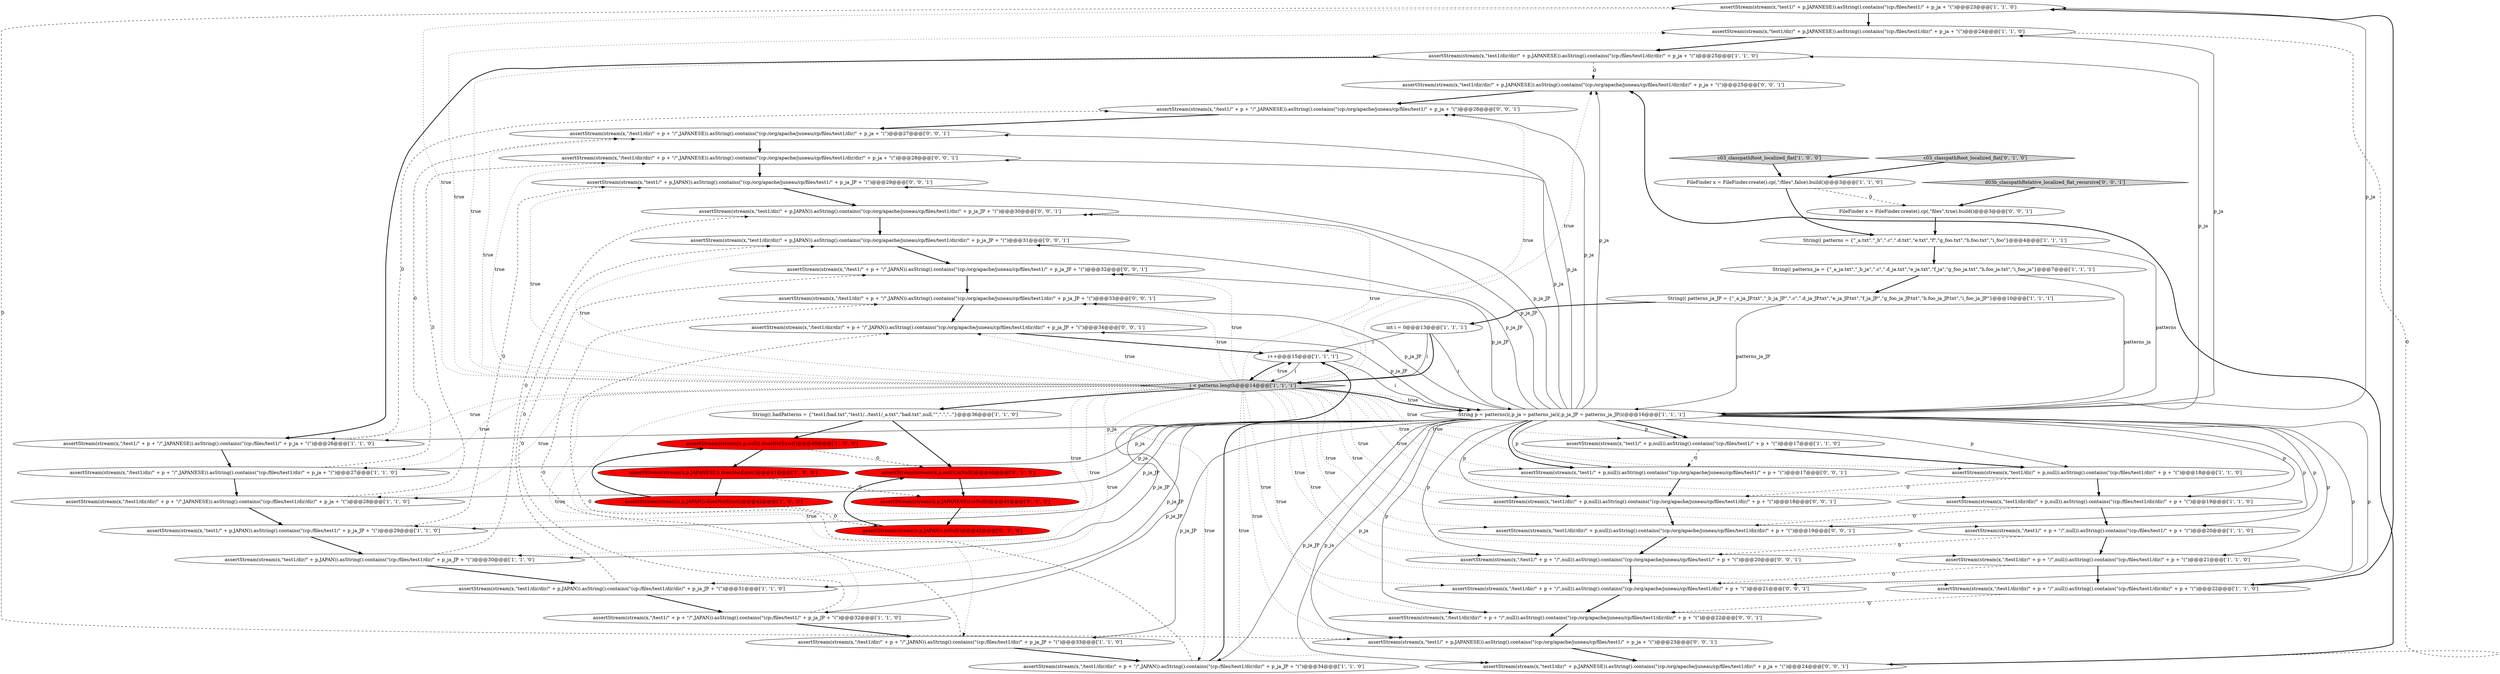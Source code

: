 digraph {
5 [style = filled, label = "assertStream(stream(x,\"test1/\" + p,JAPANESE)).asString().contains(\"(cp:/files/test1/\" + p_ja + \"(\")@@@23@@@['1', '1', '0']", fillcolor = white, shape = ellipse image = "AAA0AAABBB1BBB"];
30 [style = filled, label = "String(( patterns_ja_JP = {\"_a_ja_JP.txt\",\"_b_ja_JP\",\".c\",\".d_ja_JP.txt\",\"e_ja_JP.txt\",\"f_ja_JP\",\"g_foo_ja_JP.txt\",\"h.foo_ja_JP.txt\",\"i_foo_ja_JP\"}@@@10@@@['1', '1', '1']", fillcolor = white, shape = ellipse image = "AAA0AAABBB1BBB"];
8 [style = filled, label = "c03_classpathRoot_localized_flat['1', '0', '0']", fillcolor = lightgray, shape = diamond image = "AAA0AAABBB1BBB"];
13 [style = filled, label = "i < patterns.length@@@14@@@['1', '1', '1']", fillcolor = lightgray, shape = diamond image = "AAA0AAABBB1BBB"];
23 [style = filled, label = "assertStream(stream(x,\"/test1/dir/\" + p + \"/\",JAPANESE)).asString().contains(\"(cp:/files/test1/dir/\" + p_ja + \"(\")@@@27@@@['1', '1', '0']", fillcolor = white, shape = ellipse image = "AAA0AAABBB1BBB"];
40 [style = filled, label = "assertStream(stream(x,\"/test1/\" + p + \"/\",JAPAN)).asString().contains(\"(cp:/org/apache/juneau/cp/files/test1/\" + p_ja_JP + \"(\")@@@32@@@['0', '0', '1']", fillcolor = white, shape = ellipse image = "AAA0AAABBB3BBB"];
0 [style = filled, label = "assertStream(stream(x,\"/test1/dir/\" + p + \"/\",JAPAN)).asString().contains(\"(cp:/files/test1/dir/\" + p_ja_JP + \"(\")@@@33@@@['1', '1', '0']", fillcolor = white, shape = ellipse image = "AAA0AAABBB1BBB"];
17 [style = filled, label = "String p = patterns(i(,p_ja = patterns_ja(i(,p_ja_JP = patterns_ja_JP(i(@@@16@@@['1', '1', '1']", fillcolor = white, shape = ellipse image = "AAA0AAABBB1BBB"];
26 [style = filled, label = "String(( patterns_ja = {\"_a_ja.txt\",\"_b_ja\",\".c\",\".d_ja.txt\",\"e_ja.txt\",\"f_ja\",\"g_foo_ja.txt\",\"h.foo_ja.txt\",\"i_foo_ja\"}@@@7@@@['1', '1', '1']", fillcolor = white, shape = ellipse image = "AAA0AAABBB1BBB"];
43 [style = filled, label = "d03b_classpathRelative_localized_flat_recursive['0', '0', '1']", fillcolor = lightgray, shape = diamond image = "AAA0AAABBB3BBB"];
20 [style = filled, label = "assertStream(stream(x,\"test1/dir/dir/\" + p,null)).asString().contains(\"(cp:/files/test1/dir/dir/\" + p + \"(\")@@@19@@@['1', '1', '0']", fillcolor = white, shape = ellipse image = "AAA0AAABBB1BBB"];
1 [style = filled, label = "assertStream(stream(x,\"test1/dir/dir/\" + p,JAPAN)).asString().contains(\"(cp:/files/test1/dir/dir/\" + p_ja_JP + \"(\")@@@31@@@['1', '1', '0']", fillcolor = white, shape = ellipse image = "AAA0AAABBB1BBB"];
6 [style = filled, label = "assertStream(stream(x,\"test1/dir/\" + p,JAPANESE)).asString().contains(\"(cp:/files/test1/dir/\" + p_ja + \"(\")@@@24@@@['1', '1', '0']", fillcolor = white, shape = ellipse image = "AAA0AAABBB1BBB"];
33 [style = filled, label = "assertStream(stream(x,p,JAPAN)).isNull()@@@42@@@['0', '1', '0']", fillcolor = red, shape = ellipse image = "AAA1AAABBB2BBB"];
34 [style = filled, label = "c03_classpathRoot_localized_flat['0', '1', '0']", fillcolor = lightgray, shape = diamond image = "AAA0AAABBB2BBB"];
4 [style = filled, label = "assertStream(stream(x,\"test1/dir/\" + p,null)).asString().contains(\"(cp:/files/test1/dir/\" + p + \"(\")@@@18@@@['1', '1', '0']", fillcolor = white, shape = ellipse image = "AAA0AAABBB1BBB"];
2 [style = filled, label = "assertStream(stream(x,\"/test1/dir/\" + p + \"/\",null)).asString().contains(\"(cp:/files/test1/dir/\" + p + \"(\")@@@21@@@['1', '1', '0']", fillcolor = white, shape = ellipse image = "AAA0AAABBB1BBB"];
14 [style = filled, label = "assertStream(stream(x,p,JAPANESE)).doesNotExist()@@@41@@@['1', '0', '0']", fillcolor = red, shape = ellipse image = "AAA1AAABBB1BBB"];
44 [style = filled, label = "assertStream(stream(x,\"/test1/\" + p + \"/\",null)).asString().contains(\"(cp:/org/apache/juneau/cp/files/test1/\" + p + \"(\")@@@20@@@['0', '0', '1']", fillcolor = white, shape = ellipse image = "AAA0AAABBB3BBB"];
29 [style = filled, label = "assertStream(stream(x,\"/test1/dir/dir/\" + p + \"/\",null)).asString().contains(\"(cp:/files/test1/dir/dir/\" + p + \"(\")@@@22@@@['1', '1', '0']", fillcolor = white, shape = ellipse image = "AAA0AAABBB1BBB"];
7 [style = filled, label = "assertStream(stream(x,\"test1/dir/dir/\" + p,JAPANESE)).asString().contains(\"(cp:/files/test1/dir/dir/\" + p_ja + \"(\")@@@25@@@['1', '1', '0']", fillcolor = white, shape = ellipse image = "AAA0AAABBB1BBB"];
19 [style = filled, label = "assertStream(stream(x,\"/test1/dir/dir/\" + p + \"/\",JAPAN)).asString().contains(\"(cp:/files/test1/dir/dir/\" + p_ja_JP + \"(\")@@@34@@@['1', '1', '0']", fillcolor = white, shape = ellipse image = "AAA0AAABBB1BBB"];
51 [style = filled, label = "assertStream(stream(x,\"test1/dir/\" + p,JAPAN)).asString().contains(\"(cp:/org/apache/juneau/cp/files/test1/dir/\" + p_ja_JP + \"(\")@@@30@@@['0', '0', '1']", fillcolor = white, shape = ellipse image = "AAA0AAABBB3BBB"];
11 [style = filled, label = "String(( badPatterns = {\"test1/bad.txt\",\"test1/../test1/_a.txt\",\"bad.txt\",null,\"\",\".\",\"..\"}@@@36@@@['1', '1', '0']", fillcolor = white, shape = ellipse image = "AAA0AAABBB1BBB"];
21 [style = filled, label = "assertStream(stream(x,p,JAPAN)).doesNotExist()@@@42@@@['1', '0', '0']", fillcolor = red, shape = ellipse image = "AAA1AAABBB1BBB"];
12 [style = filled, label = "String(( patterns = {\"_a.txt\",\"_b\",\".c\",\".d.txt\",\"e.txt\",\"f\",\"g_foo.txt\",\"h.foo.txt\",\"i_foo\"}@@@4@@@['1', '1', '1']", fillcolor = white, shape = ellipse image = "AAA0AAABBB1BBB"];
27 [style = filled, label = "assertStream(stream(x,\"/test1/\" + p + \"/\",null)).asString().contains(\"(cp:/files/test1/\" + p + \"(\")@@@20@@@['1', '1', '0']", fillcolor = white, shape = ellipse image = "AAA0AAABBB1BBB"];
39 [style = filled, label = "assertStream(stream(x,\"test1/dir/dir/\" + p,JAPAN)).asString().contains(\"(cp:/org/apache/juneau/cp/files/test1/dir/dir/\" + p_ja_JP + \"(\")@@@31@@@['0', '0', '1']", fillcolor = white, shape = ellipse image = "AAA0AAABBB3BBB"];
46 [style = filled, label = "assertStream(stream(x,\"/test1/dir/\" + p + \"/\",JAPANESE)).asString().contains(\"(cp:/org/apache/juneau/cp/files/test1/dir/\" + p_ja + \"(\")@@@27@@@['0', '0', '1']", fillcolor = white, shape = ellipse image = "AAA0AAABBB3BBB"];
45 [style = filled, label = "assertStream(stream(x,\"/test1/dir/dir/\" + p + \"/\",JAPANESE)).asString().contains(\"(cp:/org/apache/juneau/cp/files/test1/dir/dir/\" + p_ja + \"(\")@@@28@@@['0', '0', '1']", fillcolor = white, shape = ellipse image = "AAA0AAABBB3BBB"];
18 [style = filled, label = "assertStream(stream(x,\"/test1/dir/dir/\" + p + \"/\",JAPANESE)).asString().contains(\"(cp:/files/test1/dir/dir/\" + p_ja + \"(\")@@@28@@@['1', '1', '0']", fillcolor = white, shape = ellipse image = "AAA0AAABBB1BBB"];
9 [style = filled, label = "assertStream(stream(x,\"/test1/\" + p + \"/\",JAPAN)).asString().contains(\"(cp:/files/test1/\" + p_ja_JP + \"(\")@@@32@@@['1', '1', '0']", fillcolor = white, shape = ellipse image = "AAA0AAABBB1BBB"];
41 [style = filled, label = "assertStream(stream(x,\"test1/dir/dir/\" + p,JAPANESE)).asString().contains(\"(cp:/org/apache/juneau/cp/files/test1/dir/dir/\" + p_ja + \"(\")@@@25@@@['0', '0', '1']", fillcolor = white, shape = ellipse image = "AAA0AAABBB3BBB"];
49 [style = filled, label = "assertStream(stream(x,\"/test1/dir/\" + p + \"/\",null)).asString().contains(\"(cp:/org/apache/juneau/cp/files/test1/dir/\" + p + \"(\")@@@21@@@['0', '0', '1']", fillcolor = white, shape = ellipse image = "AAA0AAABBB3BBB"];
37 [style = filled, label = "assertStream(stream(x,\"/test1/dir/\" + p + \"/\",JAPAN)).asString().contains(\"(cp:/org/apache/juneau/cp/files/test1/dir/\" + p_ja_JP + \"(\")@@@33@@@['0', '0', '1']", fillcolor = white, shape = ellipse image = "AAA0AAABBB3BBB"];
16 [style = filled, label = "assertStream(stream(x,\"/test1/\" + p + \"/\",JAPANESE)).asString().contains(\"(cp:/files/test1/\" + p_ja + \"(\")@@@26@@@['1', '1', '0']", fillcolor = white, shape = ellipse image = "AAA0AAABBB1BBB"];
15 [style = filled, label = "i++@@@15@@@['1', '1', '1']", fillcolor = white, shape = ellipse image = "AAA0AAABBB1BBB"];
22 [style = filled, label = "assertStream(stream(x,\"test1/\" + p,null)).asString().contains(\"(cp:/files/test1/\" + p + \"(\")@@@17@@@['1', '1', '0']", fillcolor = white, shape = ellipse image = "AAA0AAABBB1BBB"];
24 [style = filled, label = "assertStream(stream(x,\"test1/\" + p,JAPAN)).asString().contains(\"(cp:/files/test1/\" + p_ja_JP + \"(\")@@@29@@@['1', '1', '0']", fillcolor = white, shape = ellipse image = "AAA0AAABBB1BBB"];
32 [style = filled, label = "assertStream(stream(x,p,JAPANESE)).isNull()@@@41@@@['0', '1', '0']", fillcolor = red, shape = ellipse image = "AAA1AAABBB2BBB"];
52 [style = filled, label = "assertStream(stream(x,\"/test1/dir/dir/\" + p + \"/\",null)).asString().contains(\"(cp:/org/apache/juneau/cp/files/test1/dir/dir/\" + p + \"(\")@@@22@@@['0', '0', '1']", fillcolor = white, shape = ellipse image = "AAA0AAABBB3BBB"];
35 [style = filled, label = "FileFinder x = FileFinder.create().cp(,\"files\",true).build()@@@3@@@['0', '0', '1']", fillcolor = white, shape = ellipse image = "AAA0AAABBB3BBB"];
42 [style = filled, label = "assertStream(stream(x,\"test1/dir/\" + p,JAPANESE)).asString().contains(\"(cp:/org/apache/juneau/cp/files/test1/dir/\" + p_ja + \"(\")@@@24@@@['0', '0', '1']", fillcolor = white, shape = ellipse image = "AAA0AAABBB3BBB"];
31 [style = filled, label = "assertStream(stream(x,p,null)).isNull()@@@40@@@['0', '1', '0']", fillcolor = red, shape = ellipse image = "AAA1AAABBB2BBB"];
38 [style = filled, label = "assertStream(stream(x,\"/test1/dir/dir/\" + p + \"/\",JAPAN)).asString().contains(\"(cp:/org/apache/juneau/cp/files/test1/dir/dir/\" + p_ja_JP + \"(\")@@@34@@@['0', '0', '1']", fillcolor = white, shape = ellipse image = "AAA0AAABBB3BBB"];
47 [style = filled, label = "assertStream(stream(x,\"test1/dir/\" + p,null)).asString().contains(\"(cp:/org/apache/juneau/cp/files/test1/dir/\" + p + \"(\")@@@18@@@['0', '0', '1']", fillcolor = white, shape = ellipse image = "AAA0AAABBB3BBB"];
28 [style = filled, label = "assertStream(stream(x,p,null)).doesNotExist()@@@40@@@['1', '0', '0']", fillcolor = red, shape = ellipse image = "AAA1AAABBB1BBB"];
48 [style = filled, label = "assertStream(stream(x,\"test1/\" + p,null)).asString().contains(\"(cp:/org/apache/juneau/cp/files/test1/\" + p + \"(\")@@@17@@@['0', '0', '1']", fillcolor = white, shape = ellipse image = "AAA0AAABBB3BBB"];
3 [style = filled, label = "int i = 0@@@13@@@['1', '1', '1']", fillcolor = white, shape = ellipse image = "AAA0AAABBB1BBB"];
36 [style = filled, label = "assertStream(stream(x,\"test1/dir/dir/\" + p,null)).asString().contains(\"(cp:/org/apache/juneau/cp/files/test1/dir/dir/\" + p + \"(\")@@@19@@@['0', '0', '1']", fillcolor = white, shape = ellipse image = "AAA0AAABBB3BBB"];
53 [style = filled, label = "assertStream(stream(x,\"/test1/\" + p + \"/\",JAPANESE)).asString().contains(\"(cp:/org/apache/juneau/cp/files/test1/\" + p_ja + \"(\")@@@26@@@['0', '0', '1']", fillcolor = white, shape = ellipse image = "AAA0AAABBB3BBB"];
10 [style = filled, label = "FileFinder x = FileFinder.create().cp(,\"/files\",false).build()@@@3@@@['1', '1', '0']", fillcolor = white, shape = ellipse image = "AAA0AAABBB1BBB"];
25 [style = filled, label = "assertStream(stream(x,\"test1/dir/\" + p,JAPAN)).asString().contains(\"(cp:/files/test1/dir/\" + p_ja_JP + \"(\")@@@30@@@['1', '1', '0']", fillcolor = white, shape = ellipse image = "AAA0AAABBB1BBB"];
54 [style = filled, label = "assertStream(stream(x,\"test1/\" + p,JAPANESE)).asString().contains(\"(cp:/org/apache/juneau/cp/files/test1/\" + p_ja + \"(\")@@@23@@@['0', '0', '1']", fillcolor = white, shape = ellipse image = "AAA0AAABBB3BBB"];
50 [style = filled, label = "assertStream(stream(x,\"test1/\" + p,JAPAN)).asString().contains(\"(cp:/org/apache/juneau/cp/files/test1/\" + p_ja_JP + \"(\")@@@29@@@['0', '0', '1']", fillcolor = white, shape = ellipse image = "AAA0AAABBB3BBB"];
13->24 [style = dotted, label="true"];
8->10 [style = bold, label=""];
17->4 [style = solid, label="p"];
42->41 [style = bold, label=""];
17->36 [style = solid, label="p"];
13->49 [style = dotted, label="true"];
29->5 [style = bold, label=""];
25->1 [style = bold, label=""];
17->40 [style = solid, label="p_ja_JP"];
13->27 [style = dotted, label="true"];
17->41 [style = solid, label="p_ja"];
13->51 [style = dotted, label="true"];
13->41 [style = dotted, label="true"];
17->0 [style = solid, label="p_ja_JP"];
13->20 [style = dotted, label="true"];
17->16 [style = solid, label="p_ja"];
3->15 [style = solid, label="i"];
13->5 [style = dotted, label="true"];
17->46 [style = solid, label="p_ja"];
17->2 [style = solid, label="p"];
38->15 [style = bold, label=""];
17->7 [style = solid, label="p_ja"];
28->14 [style = bold, label=""];
21->28 [style = bold, label=""];
29->52 [style = dashed, label="0"];
20->27 [style = bold, label=""];
22->4 [style = bold, label=""];
17->37 [style = solid, label="p_ja_JP"];
13->17 [style = bold, label=""];
17->22 [style = solid, label="p"];
19->38 [style = dashed, label="0"];
43->35 [style = bold, label=""];
10->12 [style = bold, label=""];
37->38 [style = bold, label=""];
7->16 [style = bold, label=""];
51->39 [style = bold, label=""];
2->49 [style = dashed, label="0"];
17->38 [style = solid, label="p_ja_JP"];
13->50 [style = dotted, label="true"];
13->15 [style = dotted, label="true"];
13->37 [style = dotted, label="true"];
19->15 [style = bold, label=""];
17->1 [style = solid, label="p_ja_JP"];
27->2 [style = bold, label=""];
35->12 [style = bold, label=""];
13->4 [style = dotted, label="true"];
17->39 [style = solid, label="p_ja_JP"];
40->37 [style = bold, label=""];
13->44 [style = dotted, label="true"];
13->39 [style = dotted, label="true"];
13->9 [style = dotted, label="true"];
17->54 [style = solid, label="p_ja"];
13->6 [style = dotted, label="true"];
11->28 [style = bold, label=""];
13->17 [style = dotted, label="true"];
5->54 [style = dashed, label="0"];
15->13 [style = bold, label=""];
36->44 [style = bold, label=""];
13->25 [style = dotted, label="true"];
0->19 [style = bold, label=""];
13->36 [style = dotted, label="true"];
17->19 [style = solid, label="p_ja_JP"];
13->19 [style = dotted, label="true"];
6->42 [style = dashed, label="0"];
44->49 [style = bold, label=""];
17->25 [style = solid, label="p_ja_JP"];
17->42 [style = solid, label="p_ja"];
13->7 [style = dotted, label="true"];
18->45 [style = dashed, label="0"];
3->13 [style = solid, label="i"];
13->11 [style = bold, label=""];
17->52 [style = solid, label="p"];
13->23 [style = dotted, label="true"];
17->45 [style = solid, label="p_ja"];
41->53 [style = bold, label=""];
17->51 [style = solid, label="p_ja_JP"];
13->46 [style = dotted, label="true"];
5->6 [style = bold, label=""];
13->22 [style = dotted, label="true"];
28->31 [style = dashed, label="0"];
13->0 [style = dotted, label="true"];
17->29 [style = solid, label="p"];
13->29 [style = dotted, label="true"];
24->50 [style = dashed, label="0"];
13->40 [style = dotted, label="true"];
6->7 [style = bold, label=""];
47->36 [style = bold, label=""];
17->6 [style = solid, label="p_ja"];
14->21 [style = bold, label=""];
10->35 [style = dashed, label="0"];
52->54 [style = bold, label=""];
13->52 [style = dotted, label="true"];
13->45 [style = dotted, label="true"];
13->16 [style = dotted, label="true"];
1->39 [style = dashed, label="0"];
13->18 [style = dotted, label="true"];
18->24 [style = bold, label=""];
31->32 [style = bold, label=""];
17->18 [style = solid, label="p_ja"];
17->24 [style = solid, label="p_ja_JP"];
25->51 [style = dashed, label="0"];
13->53 [style = dotted, label="true"];
12->17 [style = solid, label="patterns"];
13->38 [style = dotted, label="true"];
16->23 [style = bold, label=""];
16->53 [style = dashed, label="0"];
32->33 [style = bold, label=""];
1->9 [style = bold, label=""];
54->42 [style = bold, label=""];
17->23 [style = solid, label="p_ja"];
17->44 [style = solid, label="p"];
13->2 [style = dotted, label="true"];
11->31 [style = bold, label=""];
53->46 [style = bold, label=""];
14->32 [style = dashed, label="0"];
30->17 [style = solid, label="patterns_ja_JP"];
30->3 [style = bold, label=""];
23->46 [style = dashed, label="0"];
24->25 [style = bold, label=""];
39->40 [style = bold, label=""];
17->50 [style = solid, label="p_ja_JP"];
4->20 [style = bold, label=""];
17->27 [style = solid, label="p"];
26->17 [style = solid, label="patterns_ja"];
27->44 [style = dashed, label="0"];
7->41 [style = dashed, label="0"];
23->18 [style = bold, label=""];
17->9 [style = solid, label="p_ja_JP"];
22->48 [style = dashed, label="0"];
0->37 [style = dashed, label="0"];
9->0 [style = bold, label=""];
17->49 [style = solid, label="p"];
15->13 [style = solid, label="i"];
4->47 [style = dashed, label="0"];
13->42 [style = dotted, label="true"];
12->26 [style = bold, label=""];
17->22 [style = bold, label=""];
17->48 [style = solid, label="p"];
34->10 [style = bold, label=""];
17->47 [style = solid, label="p"];
17->53 [style = solid, label="p_ja"];
26->30 [style = bold, label=""];
15->17 [style = solid, label="i"];
13->1 [style = dotted, label="true"];
3->17 [style = solid, label="i"];
9->40 [style = dashed, label="0"];
17->5 [style = solid, label="p_ja"];
49->52 [style = bold, label=""];
20->36 [style = dashed, label="0"];
21->33 [style = dashed, label="0"];
45->50 [style = bold, label=""];
48->47 [style = bold, label=""];
50->51 [style = bold, label=""];
17->48 [style = bold, label=""];
3->13 [style = bold, label=""];
33->31 [style = bold, label=""];
46->45 [style = bold, label=""];
17->20 [style = solid, label="p"];
13->48 [style = dotted, label="true"];
13->47 [style = dotted, label="true"];
2->29 [style = bold, label=""];
13->54 [style = dotted, label="true"];
}
